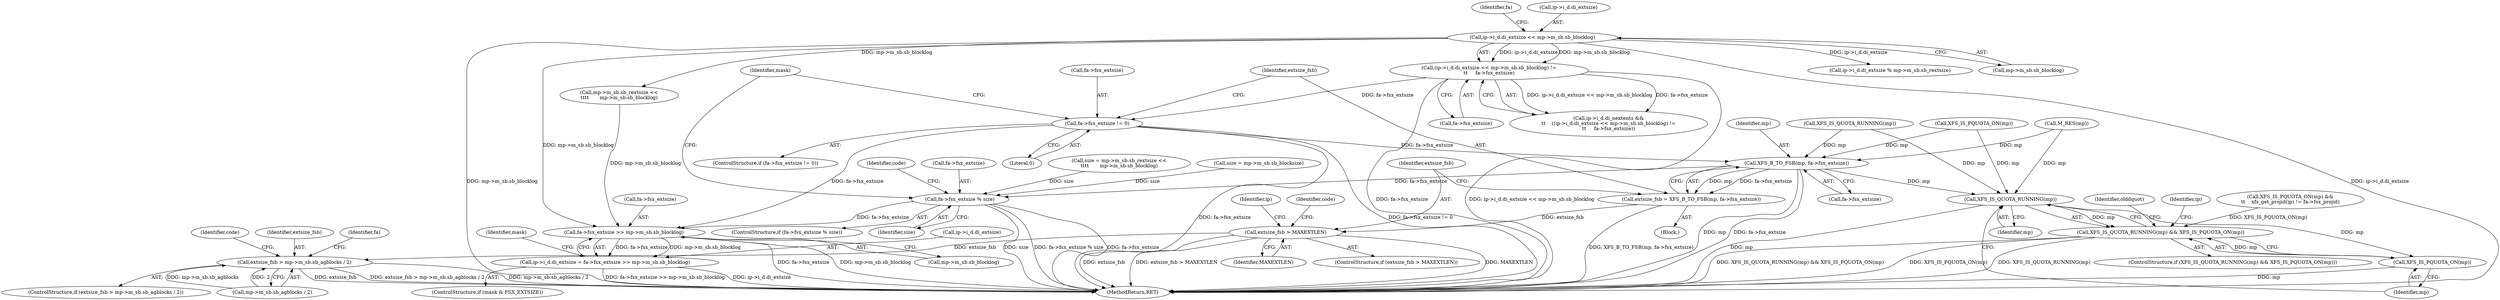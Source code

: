 digraph "0_linux_23adbe12ef7d3d4195e80800ab36b37bee28cd03_4@pointer" {
"1000343" [label="(Call,fa->fsx_extsize != 0)"];
"1000321" [label="(Call,(ip->i_d.di_extsize << mp->m_sb.sb_blocklog) !=\n\t\t     fa->fsx_extsize)"];
"1000322" [label="(Call,ip->i_d.di_extsize << mp->m_sb.sb_blocklog)"];
"1000353" [label="(Call,XFS_B_TO_FSB(mp, fa->fsx_extsize))"];
"1000351" [label="(Call,extsize_fsb = XFS_B_TO_FSB(mp, fa->fsx_extsize))"];
"1000359" [label="(Call,extsize_fsb > MAXEXTLEN)"];
"1000405" [label="(Call,extsize_fsb > mp->m_sb.sb_agblocks / 2)"];
"1000421" [label="(Call,fa->fsx_extsize % size)"];
"1000617" [label="(Call,fa->fsx_extsize >> mp->m_sb.sb_blocklog)"];
"1000611" [label="(Call,ip->i_d.di_extsize = fa->fsx_extsize >> mp->m_sb.sb_blocklog)"];
"1000576" [label="(Call,XFS_IS_QUOTA_RUNNING(mp))"];
"1000575" [label="(Call,XFS_IS_QUOTA_RUNNING(mp) && XFS_IS_PQUOTA_ON(mp))"];
"1000578" [label="(Call,XFS_IS_PQUOTA_ON(mp))"];
"1000578" [label="(Call,XFS_IS_PQUOTA_ON(mp))"];
"1000576" [label="(Call,XFS_IS_QUOTA_RUNNING(mp))"];
"1000611" [label="(Call,ip->i_d.di_extsize = fa->fsx_extsize >> mp->m_sb.sb_blocklog)"];
"1000618" [label="(Call,fa->fsx_extsize)"];
"1000281" [label="(Call,XFS_IS_PQUOTA_ON(mp) &&\n\t\t    xfs_get_projid(ip) != fa->fsx_projid)"];
"1000321" [label="(Call,(ip->i_d.di_extsize << mp->m_sb.sb_blocklog) !=\n\t\t     fa->fsx_extsize)"];
"1000423" [label="(Identifier,fa)"];
"1000358" [label="(ControlStructure,if (extsize_fsb > MAXEXTLEN))"];
"1000687" [label="(MethodReturn,RET)"];
"1000582" [label="(Identifier,olddquot)"];
"1000282" [label="(Call,XFS_IS_PQUOTA_ON(mp))"];
"1000621" [label="(Call,mp->m_sb.sb_blocklog)"];
"1000334" [label="(Identifier,fa)"];
"1000323" [label="(Call,ip->i_d.di_extsize)"];
"1000364" [label="(Identifier,code)"];
"1000579" [label="(Identifier,mp)"];
"1000421" [label="(Call,fa->fsx_extsize % size)"];
"1000628" [label="(Identifier,mask)"];
"1000354" [label="(Identifier,mp)"];
"1000574" [label="(ControlStructure,if (XFS_IS_QUOTA_RUNNING(mp) && XFS_IS_PQUOTA_ON(mp)))"];
"1000575" [label="(Call,XFS_IS_QUOTA_RUNNING(mp) && XFS_IS_PQUOTA_ON(mp))"];
"1000617" [label="(Call,fa->fsx_extsize >> mp->m_sb.sb_blocklog)"];
"1000353" [label="(Call,XFS_B_TO_FSB(mp, fa->fsx_extsize))"];
"1000333" [label="(Call,fa->fsx_extsize)"];
"1000486" [label="(Call,ip->i_d.di_extsize % mp->m_sb.sb_rextsize)"];
"1000371" [label="(Identifier,ip)"];
"1000404" [label="(ControlStructure,if (extsize_fsb > mp->m_sb.sb_agblocks / 2))"];
"1000416" [label="(Identifier,code)"];
"1000359" [label="(Call,extsize_fsb > MAXEXTLEN)"];
"1000425" [label="(Identifier,size)"];
"1000422" [label="(Call,fa->fsx_extsize)"];
"1000347" [label="(Literal,0)"];
"1000382" [label="(Call,size = mp->m_sb.sb_rextsize <<\n\t\t\t\t       mp->m_sb.sb_blocklog)"];
"1000343" [label="(Call,fa->fsx_extsize != 0)"];
"1000344" [label="(Call,fa->fsx_extsize)"];
"1000348" [label="(Block,)"];
"1000384" [label="(Call,mp->m_sb.sb_rextsize <<\n\t\t\t\t       mp->m_sb.sb_blocklog)"];
"1000420" [label="(ControlStructure,if (fa->fsx_extsize % size))"];
"1000315" [label="(Call,ip->i_d.di_nextents &&\n\t\t    ((ip->i_d.di_extsize << mp->m_sb.sb_blocklog) !=\n\t\t     fa->fsx_extsize))"];
"1000397" [label="(Call,size = mp->m_sb.sb_blocksize)"];
"1000322" [label="(Call,ip->i_d.di_extsize << mp->m_sb.sb_blocklog)"];
"1000360" [label="(Identifier,extsize_fsb)"];
"1000328" [label="(Call,mp->m_sb.sb_blocklog)"];
"1000236" [label="(Call,M_RES(mp))"];
"1000577" [label="(Identifier,mp)"];
"1000405" [label="(Call,extsize_fsb > mp->m_sb.sb_agblocks / 2)"];
"1000361" [label="(Identifier,MAXEXTLEN)"];
"1000607" [label="(ControlStructure,if (mask & FSX_EXTSIZE))"];
"1000407" [label="(Call,mp->m_sb.sb_agblocks / 2)"];
"1000592" [label="(Identifier,ip)"];
"1000428" [label="(Identifier,code)"];
"1000406" [label="(Identifier,extsize_fsb)"];
"1000612" [label="(Call,ip->i_d.di_extsize)"];
"1000342" [label="(ControlStructure,if (fa->fsx_extsize != 0))"];
"1000279" [label="(Call,XFS_IS_QUOTA_RUNNING(mp))"];
"1000352" [label="(Identifier,extsize_fsb)"];
"1000355" [label="(Call,fa->fsx_extsize)"];
"1000434" [label="(Identifier,mask)"];
"1000351" [label="(Call,extsize_fsb = XFS_B_TO_FSB(mp, fa->fsx_extsize))"];
"1000343" -> "1000342"  [label="AST: "];
"1000343" -> "1000347"  [label="CFG: "];
"1000344" -> "1000343"  [label="AST: "];
"1000347" -> "1000343"  [label="AST: "];
"1000352" -> "1000343"  [label="CFG: "];
"1000434" -> "1000343"  [label="CFG: "];
"1000343" -> "1000687"  [label="DDG: fa->fsx_extsize"];
"1000343" -> "1000687"  [label="DDG: fa->fsx_extsize != 0"];
"1000321" -> "1000343"  [label="DDG: fa->fsx_extsize"];
"1000343" -> "1000353"  [label="DDG: fa->fsx_extsize"];
"1000343" -> "1000617"  [label="DDG: fa->fsx_extsize"];
"1000321" -> "1000315"  [label="AST: "];
"1000321" -> "1000333"  [label="CFG: "];
"1000322" -> "1000321"  [label="AST: "];
"1000333" -> "1000321"  [label="AST: "];
"1000315" -> "1000321"  [label="CFG: "];
"1000321" -> "1000687"  [label="DDG: fa->fsx_extsize"];
"1000321" -> "1000687"  [label="DDG: ip->i_d.di_extsize << mp->m_sb.sb_blocklog"];
"1000321" -> "1000315"  [label="DDG: ip->i_d.di_extsize << mp->m_sb.sb_blocklog"];
"1000321" -> "1000315"  [label="DDG: fa->fsx_extsize"];
"1000322" -> "1000321"  [label="DDG: ip->i_d.di_extsize"];
"1000322" -> "1000321"  [label="DDG: mp->m_sb.sb_blocklog"];
"1000322" -> "1000328"  [label="CFG: "];
"1000323" -> "1000322"  [label="AST: "];
"1000328" -> "1000322"  [label="AST: "];
"1000334" -> "1000322"  [label="CFG: "];
"1000322" -> "1000687"  [label="DDG: mp->m_sb.sb_blocklog"];
"1000322" -> "1000687"  [label="DDG: ip->i_d.di_extsize"];
"1000322" -> "1000384"  [label="DDG: mp->m_sb.sb_blocklog"];
"1000322" -> "1000486"  [label="DDG: ip->i_d.di_extsize"];
"1000322" -> "1000617"  [label="DDG: mp->m_sb.sb_blocklog"];
"1000353" -> "1000351"  [label="AST: "];
"1000353" -> "1000355"  [label="CFG: "];
"1000354" -> "1000353"  [label="AST: "];
"1000355" -> "1000353"  [label="AST: "];
"1000351" -> "1000353"  [label="CFG: "];
"1000353" -> "1000687"  [label="DDG: mp"];
"1000353" -> "1000687"  [label="DDG: fa->fsx_extsize"];
"1000353" -> "1000351"  [label="DDG: mp"];
"1000353" -> "1000351"  [label="DDG: fa->fsx_extsize"];
"1000236" -> "1000353"  [label="DDG: mp"];
"1000279" -> "1000353"  [label="DDG: mp"];
"1000282" -> "1000353"  [label="DDG: mp"];
"1000353" -> "1000421"  [label="DDG: fa->fsx_extsize"];
"1000353" -> "1000576"  [label="DDG: mp"];
"1000351" -> "1000348"  [label="AST: "];
"1000352" -> "1000351"  [label="AST: "];
"1000360" -> "1000351"  [label="CFG: "];
"1000351" -> "1000687"  [label="DDG: XFS_B_TO_FSB(mp, fa->fsx_extsize)"];
"1000351" -> "1000359"  [label="DDG: extsize_fsb"];
"1000359" -> "1000358"  [label="AST: "];
"1000359" -> "1000361"  [label="CFG: "];
"1000360" -> "1000359"  [label="AST: "];
"1000361" -> "1000359"  [label="AST: "];
"1000364" -> "1000359"  [label="CFG: "];
"1000371" -> "1000359"  [label="CFG: "];
"1000359" -> "1000687"  [label="DDG: MAXEXTLEN"];
"1000359" -> "1000687"  [label="DDG: extsize_fsb"];
"1000359" -> "1000687"  [label="DDG: extsize_fsb > MAXEXTLEN"];
"1000359" -> "1000405"  [label="DDG: extsize_fsb"];
"1000405" -> "1000404"  [label="AST: "];
"1000405" -> "1000407"  [label="CFG: "];
"1000406" -> "1000405"  [label="AST: "];
"1000407" -> "1000405"  [label="AST: "];
"1000416" -> "1000405"  [label="CFG: "];
"1000423" -> "1000405"  [label="CFG: "];
"1000405" -> "1000687"  [label="DDG: extsize_fsb > mp->m_sb.sb_agblocks / 2"];
"1000405" -> "1000687"  [label="DDG: mp->m_sb.sb_agblocks / 2"];
"1000405" -> "1000687"  [label="DDG: extsize_fsb"];
"1000407" -> "1000405"  [label="DDG: mp->m_sb.sb_agblocks"];
"1000407" -> "1000405"  [label="DDG: 2"];
"1000421" -> "1000420"  [label="AST: "];
"1000421" -> "1000425"  [label="CFG: "];
"1000422" -> "1000421"  [label="AST: "];
"1000425" -> "1000421"  [label="AST: "];
"1000428" -> "1000421"  [label="CFG: "];
"1000434" -> "1000421"  [label="CFG: "];
"1000421" -> "1000687"  [label="DDG: fa->fsx_extsize"];
"1000421" -> "1000687"  [label="DDG: size"];
"1000421" -> "1000687"  [label="DDG: fa->fsx_extsize % size"];
"1000382" -> "1000421"  [label="DDG: size"];
"1000397" -> "1000421"  [label="DDG: size"];
"1000421" -> "1000617"  [label="DDG: fa->fsx_extsize"];
"1000617" -> "1000611"  [label="AST: "];
"1000617" -> "1000621"  [label="CFG: "];
"1000618" -> "1000617"  [label="AST: "];
"1000621" -> "1000617"  [label="AST: "];
"1000611" -> "1000617"  [label="CFG: "];
"1000617" -> "1000687"  [label="DDG: fa->fsx_extsize"];
"1000617" -> "1000687"  [label="DDG: mp->m_sb.sb_blocklog"];
"1000617" -> "1000611"  [label="DDG: fa->fsx_extsize"];
"1000617" -> "1000611"  [label="DDG: mp->m_sb.sb_blocklog"];
"1000384" -> "1000617"  [label="DDG: mp->m_sb.sb_blocklog"];
"1000611" -> "1000607"  [label="AST: "];
"1000612" -> "1000611"  [label="AST: "];
"1000628" -> "1000611"  [label="CFG: "];
"1000611" -> "1000687"  [label="DDG: fa->fsx_extsize >> mp->m_sb.sb_blocklog"];
"1000611" -> "1000687"  [label="DDG: ip->i_d.di_extsize"];
"1000576" -> "1000575"  [label="AST: "];
"1000576" -> "1000577"  [label="CFG: "];
"1000577" -> "1000576"  [label="AST: "];
"1000579" -> "1000576"  [label="CFG: "];
"1000575" -> "1000576"  [label="CFG: "];
"1000576" -> "1000687"  [label="DDG: mp"];
"1000576" -> "1000575"  [label="DDG: mp"];
"1000236" -> "1000576"  [label="DDG: mp"];
"1000279" -> "1000576"  [label="DDG: mp"];
"1000282" -> "1000576"  [label="DDG: mp"];
"1000576" -> "1000578"  [label="DDG: mp"];
"1000575" -> "1000574"  [label="AST: "];
"1000575" -> "1000578"  [label="CFG: "];
"1000578" -> "1000575"  [label="AST: "];
"1000582" -> "1000575"  [label="CFG: "];
"1000592" -> "1000575"  [label="CFG: "];
"1000575" -> "1000687"  [label="DDG: XFS_IS_QUOTA_RUNNING(mp) && XFS_IS_PQUOTA_ON(mp)"];
"1000575" -> "1000687"  [label="DDG: XFS_IS_PQUOTA_ON(mp)"];
"1000575" -> "1000687"  [label="DDG: XFS_IS_QUOTA_RUNNING(mp)"];
"1000578" -> "1000575"  [label="DDG: mp"];
"1000281" -> "1000575"  [label="DDG: XFS_IS_PQUOTA_ON(mp)"];
"1000578" -> "1000579"  [label="CFG: "];
"1000579" -> "1000578"  [label="AST: "];
"1000578" -> "1000687"  [label="DDG: mp"];
}

